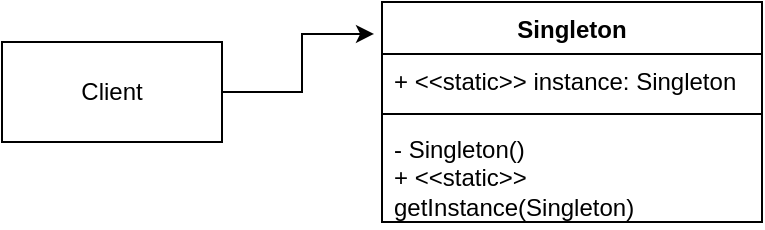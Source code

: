 <mxfile version="24.4.0" type="device">
  <diagram name="Page-1" id="W3OSLgkYcRjYnoeQ1cAh">
    <mxGraphModel dx="1050" dy="579" grid="1" gridSize="10" guides="1" tooltips="1" connect="1" arrows="1" fold="1" page="1" pageScale="1" pageWidth="850" pageHeight="1100" math="0" shadow="0">
      <root>
        <mxCell id="0" />
        <mxCell id="1" parent="0" />
        <mxCell id="oEIjjZD4-F5t99nnJ1YM-9" value="Singleton" style="swimlane;fontStyle=1;align=center;verticalAlign=top;childLayout=stackLayout;horizontal=1;startSize=26;horizontalStack=0;resizeParent=1;resizeParentMax=0;resizeLast=0;collapsible=1;marginBottom=0;whiteSpace=wrap;html=1;" vertex="1" parent="1">
          <mxGeometry x="230" y="70" width="190" height="110" as="geometry">
            <mxRectangle x="300" y="100" width="90" height="30" as="alternateBounds" />
          </mxGeometry>
        </mxCell>
        <mxCell id="oEIjjZD4-F5t99nnJ1YM-10" value="+ &amp;lt;&amp;lt;static&amp;gt;&amp;gt; instance: Singleton" style="text;strokeColor=none;fillColor=none;align=left;verticalAlign=top;spacingLeft=4;spacingRight=4;overflow=hidden;rotatable=0;points=[[0,0.5],[1,0.5]];portConstraint=eastwest;whiteSpace=wrap;html=1;" vertex="1" parent="oEIjjZD4-F5t99nnJ1YM-9">
          <mxGeometry y="26" width="190" height="26" as="geometry" />
        </mxCell>
        <mxCell id="oEIjjZD4-F5t99nnJ1YM-11" value="" style="line;strokeWidth=1;fillColor=none;align=left;verticalAlign=middle;spacingTop=-1;spacingLeft=3;spacingRight=3;rotatable=0;labelPosition=right;points=[];portConstraint=eastwest;strokeColor=inherit;" vertex="1" parent="oEIjjZD4-F5t99nnJ1YM-9">
          <mxGeometry y="52" width="190" height="8" as="geometry" />
        </mxCell>
        <mxCell id="oEIjjZD4-F5t99nnJ1YM-12" value="&lt;div&gt;- Singleton()&lt;/div&gt;&lt;div&gt;+ &amp;lt;&amp;lt;static&amp;gt;&amp;gt; getInstance(Singleton)&lt;/div&gt;&lt;div&gt;&lt;br&gt;&lt;/div&gt;" style="text;strokeColor=none;fillColor=none;align=left;verticalAlign=top;spacingLeft=4;spacingRight=4;overflow=hidden;rotatable=0;points=[[0,0.5],[1,0.5]];portConstraint=eastwest;whiteSpace=wrap;html=1;" vertex="1" parent="oEIjjZD4-F5t99nnJ1YM-9">
          <mxGeometry y="60" width="190" height="50" as="geometry" />
        </mxCell>
        <mxCell id="oEIjjZD4-F5t99nnJ1YM-13" value="Client" style="html=1;whiteSpace=wrap;" vertex="1" parent="1">
          <mxGeometry x="40" y="90" width="110" height="50" as="geometry" />
        </mxCell>
        <mxCell id="oEIjjZD4-F5t99nnJ1YM-14" style="edgeStyle=orthogonalEdgeStyle;rounded=0;orthogonalLoop=1;jettySize=auto;html=1;entryX=-0.021;entryY=0.145;entryDx=0;entryDy=0;entryPerimeter=0;" edge="1" parent="1" source="oEIjjZD4-F5t99nnJ1YM-13" target="oEIjjZD4-F5t99nnJ1YM-9">
          <mxGeometry relative="1" as="geometry" />
        </mxCell>
      </root>
    </mxGraphModel>
  </diagram>
</mxfile>

